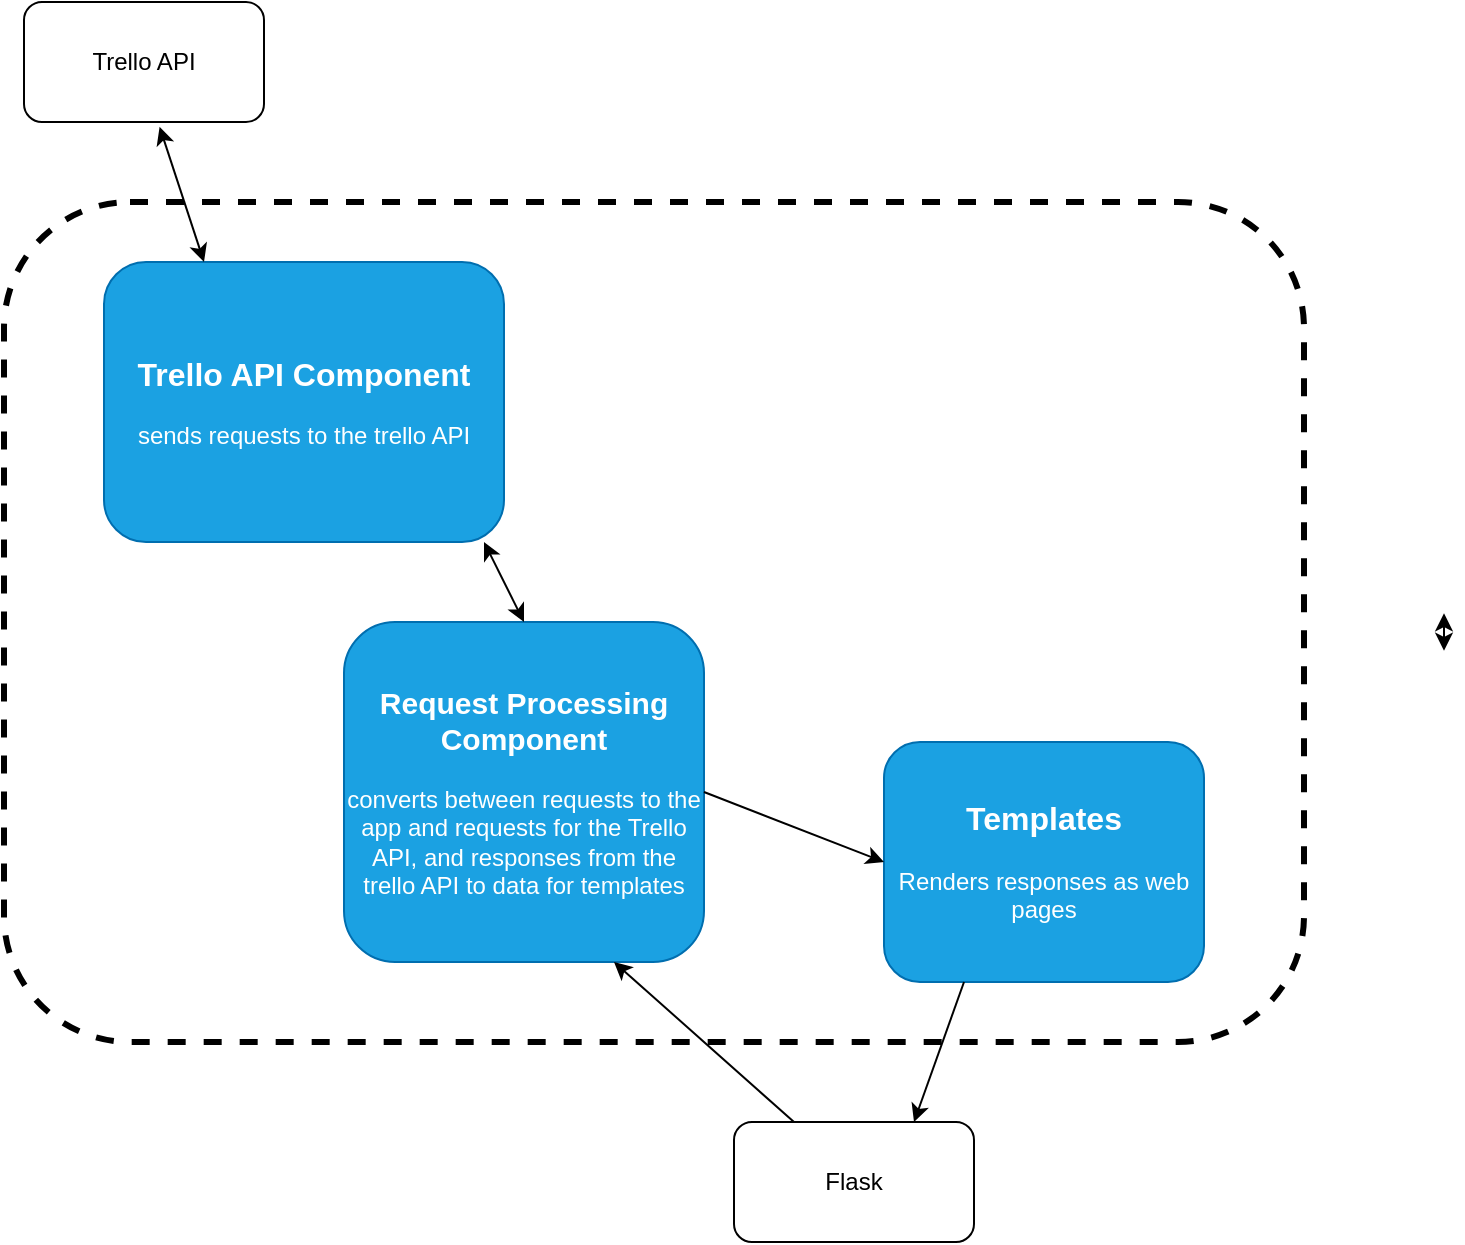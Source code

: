 <mxfile version="13.6.5">
    <diagram id="_heW8o71r1BMskysH4Yj" name="Page-1">
        <mxGraphModel dx="998" dy="660" grid="1" gridSize="10" guides="1" tooltips="1" connect="1" arrows="1" fold="1" page="1" pageScale="1" pageWidth="850" pageHeight="1100" math="0" shadow="0">
            <root>
                <mxCell id="0"/>
                <mxCell id="1" parent="0"/>
                <mxCell id="14" value="" style="rounded=1;whiteSpace=wrap;html=1;strokeWidth=3;fillColor=none;dashed=1;" parent="1" vertex="1">
                    <mxGeometry x="60" y="130" width="650" height="420" as="geometry"/>
                </mxCell>
                <mxCell id="2" value="&lt;b&gt;&lt;font style=&quot;font-size: 16px&quot;&gt;Trello API Component&lt;/font&gt;&lt;/b&gt;&lt;br&gt;&lt;br&gt;sends requests to the trello API" style="rounded=1;whiteSpace=wrap;html=1;fillColor=#1ba1e2;strokeColor=#006EAF;fontColor=#ffffff;" parent="1" vertex="1">
                    <mxGeometry x="110" y="160" width="200" height="140" as="geometry"/>
                </mxCell>
                <mxCell id="3" value="&lt;span&gt;&lt;font style=&quot;font-size: 15px&quot;&gt;&lt;b&gt;Request Processing Component&lt;/b&gt;&lt;/font&gt;&lt;/span&gt;&lt;br&gt;&lt;br&gt;converts between requests to the app and requests for the Trello API, and responses from the trello API to data for templates" style="rounded=1;whiteSpace=wrap;html=1;fillColor=#1ba1e2;strokeColor=#006EAF;fontColor=#ffffff;fontStyle=0" parent="1" vertex="1">
                    <mxGeometry x="230" y="340" width="180" height="170" as="geometry"/>
                </mxCell>
                <mxCell id="5" value="" style="endArrow=classic;startArrow=classic;html=1;exitX=0.5;exitY=0;exitDx=0;exitDy=0;entryX=0.95;entryY=1;entryDx=0;entryDy=0;entryPerimeter=0;" parent="1" source="3" target="2" edge="1">
                    <mxGeometry width="50" height="50" relative="1" as="geometry">
                        <mxPoint x="500" y="420" as="sourcePoint"/>
                        <mxPoint x="550" y="370" as="targetPoint"/>
                    </mxGeometry>
                </mxCell>
                <mxCell id="7" value="Trello API" style="rounded=1;whiteSpace=wrap;html=1;strokeWidth=1;fillColor=none;" parent="1" vertex="1">
                    <mxGeometry x="70" y="30" width="120" height="60" as="geometry"/>
                </mxCell>
                <mxCell id="8" value="" style="endArrow=classic;startArrow=classic;html=1;" parent="1" edge="1">
                    <mxGeometry width="50" height="50" relative="1" as="geometry">
                        <mxPoint x="780" y="335.615" as="sourcePoint"/>
                        <mxPoint x="780" y="354.385" as="targetPoint"/>
                    </mxGeometry>
                </mxCell>
                <mxCell id="10" value="" style="endArrow=classic;startArrow=classic;html=1;exitX=0.25;exitY=0;exitDx=0;exitDy=0;entryX=0.565;entryY=1.04;entryDx=0;entryDy=0;entryPerimeter=0;" parent="1" source="2" target="7" edge="1">
                    <mxGeometry width="50" height="50" relative="1" as="geometry">
                        <mxPoint x="170" y="125.915" as="sourcePoint"/>
                        <mxPoint x="120" y="90" as="targetPoint"/>
                    </mxGeometry>
                </mxCell>
                <mxCell id="11" value="Flask" style="rounded=1;whiteSpace=wrap;html=1;strokeWidth=1;fillColor=none;" parent="1" vertex="1">
                    <mxGeometry x="425" y="590" width="120" height="60" as="geometry"/>
                </mxCell>
                <mxCell id="16" value="&lt;b&gt;&lt;font style=&quot;font-size: 16px&quot;&gt;Templates&lt;/font&gt;&lt;/b&gt;&lt;br&gt;&lt;br&gt;Renders responses as web pages" style="rounded=1;whiteSpace=wrap;html=1;fillColor=#1ba1e2;strokeColor=#006EAF;fontColor=#ffffff;" vertex="1" parent="1">
                    <mxGeometry x="500" y="400" width="160" height="120" as="geometry"/>
                </mxCell>
                <mxCell id="19" value="" style="endArrow=classic;html=1;exitX=0.25;exitY=1;exitDx=0;exitDy=0;entryX=0.75;entryY=0;entryDx=0;entryDy=0;" edge="1" parent="1" source="16" target="11">
                    <mxGeometry width="50" height="50" relative="1" as="geometry">
                        <mxPoint x="400" y="360" as="sourcePoint"/>
                        <mxPoint x="450" y="310" as="targetPoint"/>
                    </mxGeometry>
                </mxCell>
                <mxCell id="20" value="" style="endArrow=classic;html=1;exitX=1;exitY=0.5;exitDx=0;exitDy=0;entryX=0;entryY=0.5;entryDx=0;entryDy=0;" edge="1" parent="1" source="3" target="16">
                    <mxGeometry width="50" height="50" relative="1" as="geometry">
                        <mxPoint x="400" y="360" as="sourcePoint"/>
                        <mxPoint x="450" y="310" as="targetPoint"/>
                    </mxGeometry>
                </mxCell>
                <mxCell id="21" value="" style="endArrow=classic;html=1;exitX=0.25;exitY=0;exitDx=0;exitDy=0;entryX=0.75;entryY=1;entryDx=0;entryDy=0;" edge="1" parent="1" source="11" target="3">
                    <mxGeometry width="50" height="50" relative="1" as="geometry">
                        <mxPoint x="400" y="360" as="sourcePoint"/>
                        <mxPoint x="450" y="310" as="targetPoint"/>
                    </mxGeometry>
                </mxCell>
            </root>
        </mxGraphModel>
    </diagram>
</mxfile>
